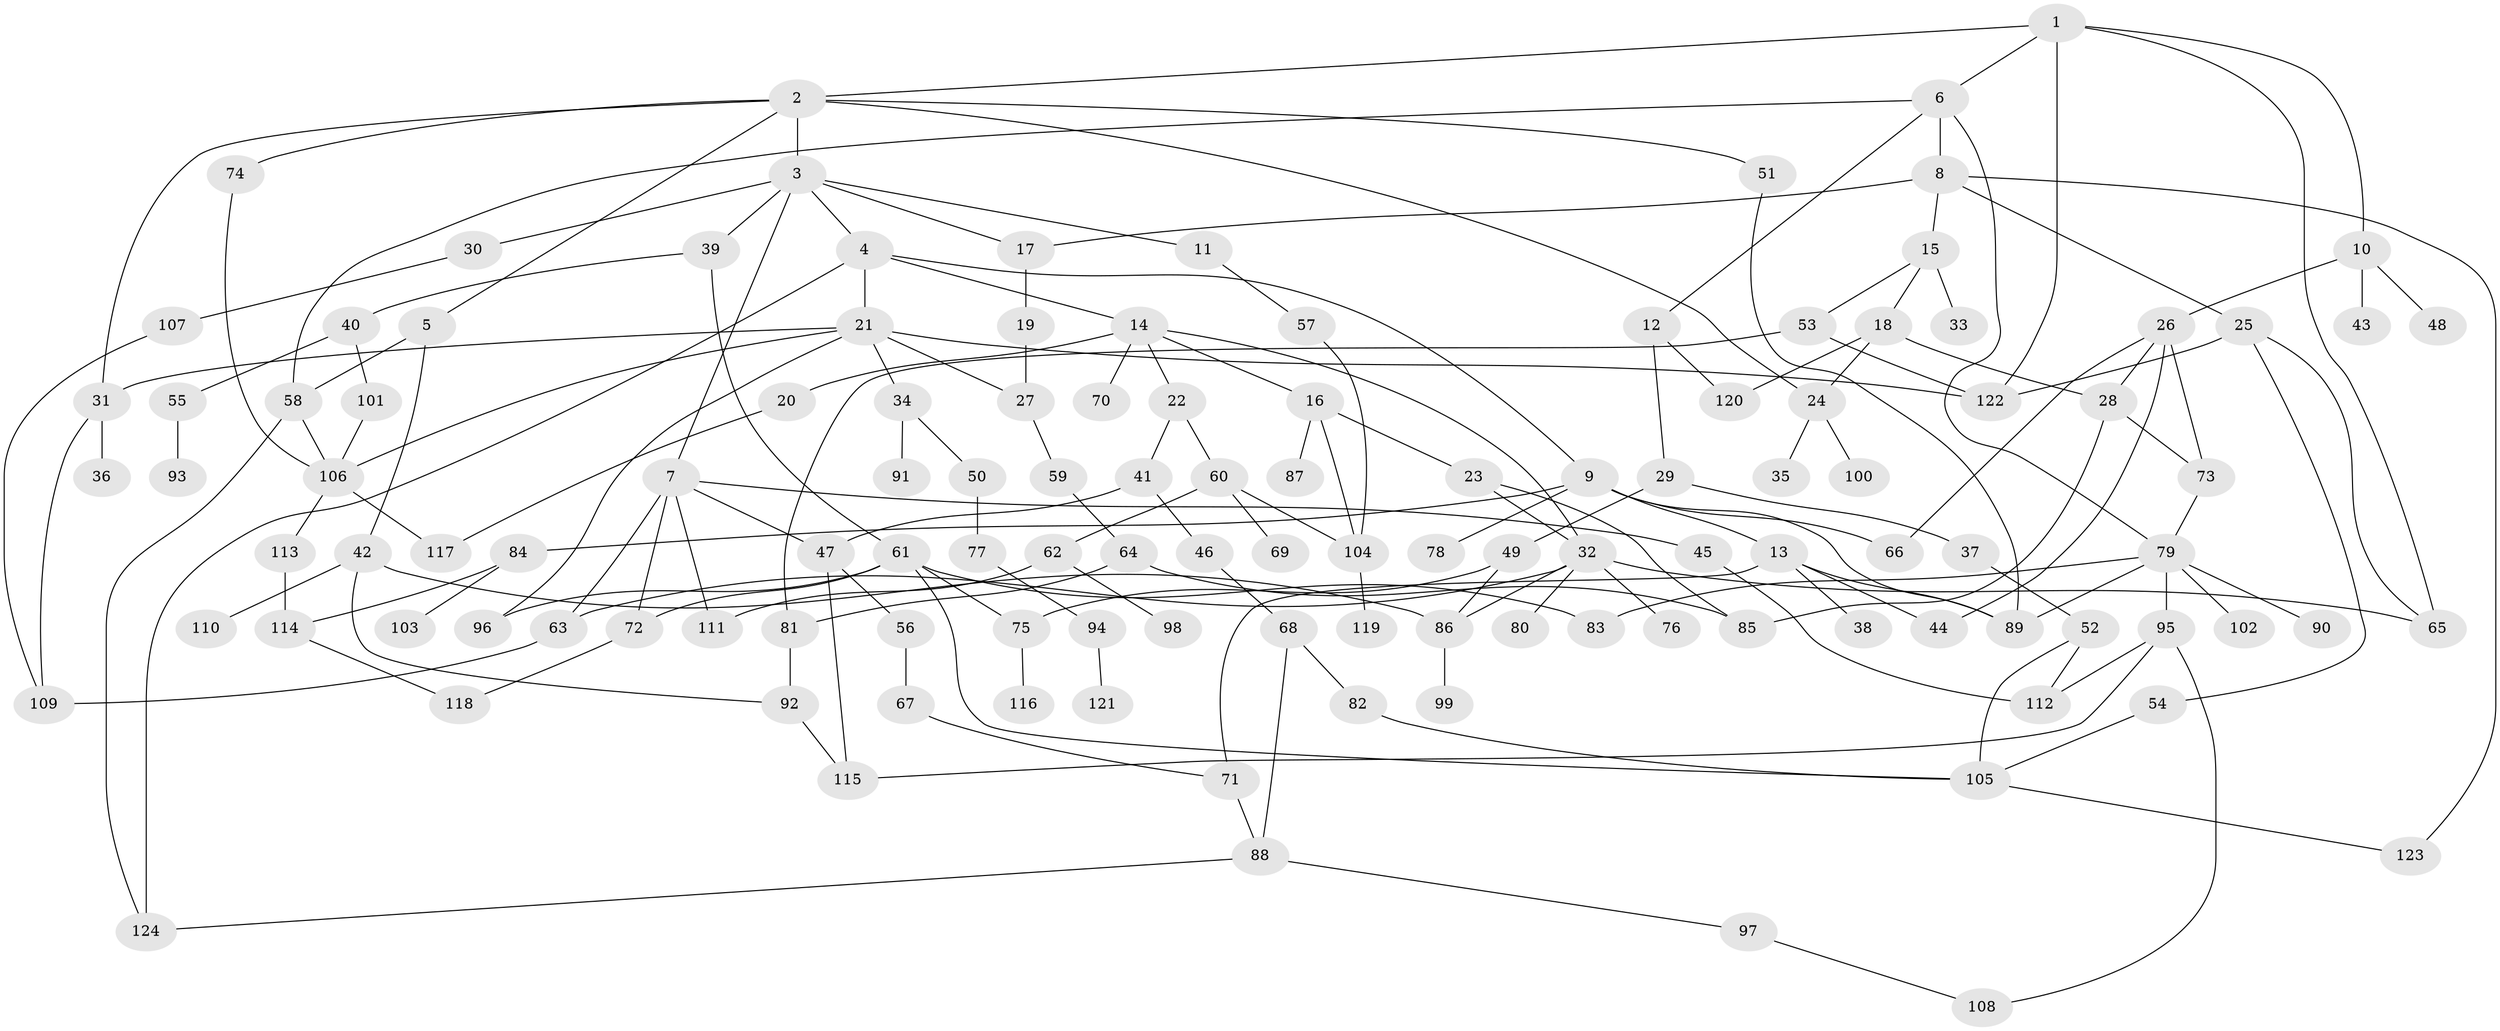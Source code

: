 // coarse degree distribution, {8: 0.024390243902439025, 7: 0.06097560975609756, 5: 0.07317073170731707, 3: 0.21951219512195122, 6: 0.0975609756097561, 4: 0.07317073170731707, 2: 0.21951219512195122, 9: 0.012195121951219513, 1: 0.21951219512195122}
// Generated by graph-tools (version 1.1) at 2025/23/03/03/25 07:23:32]
// undirected, 124 vertices, 179 edges
graph export_dot {
graph [start="1"]
  node [color=gray90,style=filled];
  1;
  2;
  3;
  4;
  5;
  6;
  7;
  8;
  9;
  10;
  11;
  12;
  13;
  14;
  15;
  16;
  17;
  18;
  19;
  20;
  21;
  22;
  23;
  24;
  25;
  26;
  27;
  28;
  29;
  30;
  31;
  32;
  33;
  34;
  35;
  36;
  37;
  38;
  39;
  40;
  41;
  42;
  43;
  44;
  45;
  46;
  47;
  48;
  49;
  50;
  51;
  52;
  53;
  54;
  55;
  56;
  57;
  58;
  59;
  60;
  61;
  62;
  63;
  64;
  65;
  66;
  67;
  68;
  69;
  70;
  71;
  72;
  73;
  74;
  75;
  76;
  77;
  78;
  79;
  80;
  81;
  82;
  83;
  84;
  85;
  86;
  87;
  88;
  89;
  90;
  91;
  92;
  93;
  94;
  95;
  96;
  97;
  98;
  99;
  100;
  101;
  102;
  103;
  104;
  105;
  106;
  107;
  108;
  109;
  110;
  111;
  112;
  113;
  114;
  115;
  116;
  117;
  118;
  119;
  120;
  121;
  122;
  123;
  124;
  1 -- 2;
  1 -- 6;
  1 -- 10;
  1 -- 65;
  1 -- 122;
  2 -- 3;
  2 -- 5;
  2 -- 51;
  2 -- 74;
  2 -- 24;
  2 -- 31;
  3 -- 4;
  3 -- 7;
  3 -- 11;
  3 -- 30;
  3 -- 39;
  3 -- 17;
  4 -- 9;
  4 -- 14;
  4 -- 21;
  4 -- 124;
  5 -- 42;
  5 -- 58;
  6 -- 8;
  6 -- 12;
  6 -- 79;
  6 -- 58;
  7 -- 45;
  7 -- 111;
  7 -- 72;
  7 -- 47;
  7 -- 63;
  8 -- 15;
  8 -- 17;
  8 -- 25;
  8 -- 123;
  9 -- 13;
  9 -- 78;
  9 -- 84;
  9 -- 89;
  9 -- 66;
  10 -- 26;
  10 -- 43;
  10 -- 48;
  11 -- 57;
  12 -- 29;
  12 -- 120;
  13 -- 38;
  13 -- 71;
  13 -- 89;
  13 -- 44;
  14 -- 16;
  14 -- 20;
  14 -- 22;
  14 -- 32;
  14 -- 70;
  15 -- 18;
  15 -- 33;
  15 -- 53;
  16 -- 23;
  16 -- 87;
  16 -- 104;
  17 -- 19;
  18 -- 24;
  18 -- 28;
  18 -- 120;
  19 -- 27;
  20 -- 117;
  21 -- 27;
  21 -- 31;
  21 -- 34;
  21 -- 96;
  21 -- 106;
  21 -- 122;
  22 -- 41;
  22 -- 60;
  23 -- 32;
  23 -- 85;
  24 -- 35;
  24 -- 100;
  25 -- 54;
  25 -- 122;
  25 -- 65;
  26 -- 28;
  26 -- 44;
  26 -- 66;
  26 -- 73;
  27 -- 59;
  28 -- 73;
  28 -- 85;
  29 -- 37;
  29 -- 49;
  30 -- 107;
  31 -- 36;
  31 -- 109;
  32 -- 63;
  32 -- 76;
  32 -- 80;
  32 -- 65;
  32 -- 86;
  34 -- 50;
  34 -- 91;
  37 -- 52;
  39 -- 40;
  39 -- 61;
  40 -- 55;
  40 -- 101;
  41 -- 46;
  41 -- 47;
  42 -- 86;
  42 -- 110;
  42 -- 92;
  45 -- 112;
  46 -- 68;
  47 -- 56;
  47 -- 115;
  49 -- 75;
  49 -- 86;
  50 -- 77;
  51 -- 89;
  52 -- 105;
  52 -- 112;
  53 -- 122;
  53 -- 81;
  54 -- 105;
  55 -- 93;
  56 -- 67;
  57 -- 104;
  58 -- 106;
  58 -- 124;
  59 -- 64;
  60 -- 62;
  60 -- 69;
  60 -- 104;
  61 -- 72;
  61 -- 83;
  61 -- 96;
  61 -- 105;
  61 -- 75;
  62 -- 98;
  62 -- 111;
  63 -- 109;
  64 -- 81;
  64 -- 85;
  67 -- 71;
  68 -- 82;
  68 -- 88;
  71 -- 88;
  72 -- 118;
  73 -- 79;
  74 -- 106;
  75 -- 116;
  77 -- 94;
  79 -- 83;
  79 -- 90;
  79 -- 95;
  79 -- 102;
  79 -- 89;
  81 -- 92;
  82 -- 105;
  84 -- 103;
  84 -- 114;
  86 -- 99;
  88 -- 97;
  88 -- 124;
  92 -- 115;
  94 -- 121;
  95 -- 112;
  95 -- 115;
  95 -- 108;
  97 -- 108;
  101 -- 106;
  104 -- 119;
  105 -- 123;
  106 -- 113;
  106 -- 117;
  107 -- 109;
  113 -- 114;
  114 -- 118;
}
